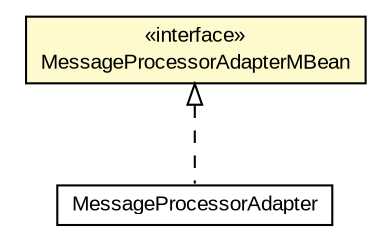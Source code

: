 #!/usr/local/bin/dot
#
# Class diagram 
# Generated by UMLGraph version R5_6-24-gf6e263 (http://www.umlgraph.org/)
#

digraph G {
	edge [fontname="arial",fontsize=10,labelfontname="arial",labelfontsize=10];
	node [fontname="arial",fontsize=10,shape=plaintext];
	nodesep=0.25;
	ranksep=0.5;
	// org.miloss.fgsms.agentcore.MessageProcessorAdapterMBean
	c577 [label=<<table title="org.miloss.fgsms.agentcore.MessageProcessorAdapterMBean" border="0" cellborder="1" cellspacing="0" cellpadding="2" port="p" bgcolor="lemonChiffon" href="./MessageProcessorAdapterMBean.html">
		<tr><td><table border="0" cellspacing="0" cellpadding="1">
<tr><td align="center" balign="center"> &#171;interface&#187; </td></tr>
<tr><td align="center" balign="center"> MessageProcessorAdapterMBean </td></tr>
		</table></td></tr>
		</table>>, URL="./MessageProcessorAdapterMBean.html", fontname="arial", fontcolor="black", fontsize=10.0];
	// org.miloss.fgsms.agentcore.MessageProcessorAdapter
	c578 [label=<<table title="org.miloss.fgsms.agentcore.MessageProcessorAdapter" border="0" cellborder="1" cellspacing="0" cellpadding="2" port="p" href="./MessageProcessorAdapter.html">
		<tr><td><table border="0" cellspacing="0" cellpadding="1">
<tr><td align="center" balign="center"> MessageProcessorAdapter </td></tr>
		</table></td></tr>
		</table>>, URL="./MessageProcessorAdapter.html", fontname="arial", fontcolor="black", fontsize=10.0];
	//org.miloss.fgsms.agentcore.MessageProcessorAdapter implements org.miloss.fgsms.agentcore.MessageProcessorAdapterMBean
	c577:p -> c578:p [dir=back,arrowtail=empty,style=dashed];
}

